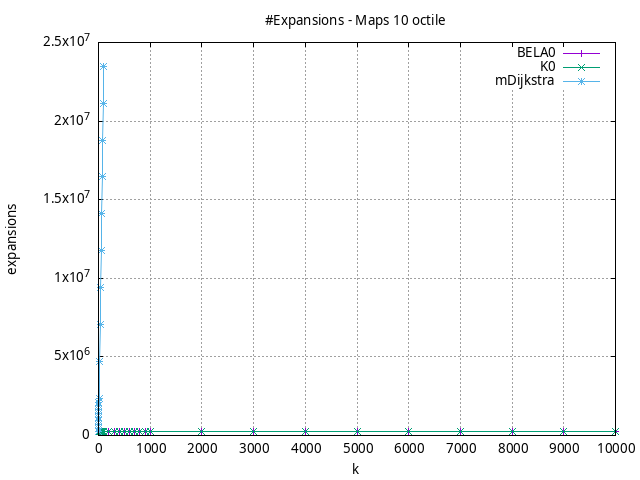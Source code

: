 #!/usr/bin/gnuplot
# -*- coding: utf-8 -*-
#
# results/maps/octile/10/random512-10.brute-force.octile.expansions.gnuplot
#
# Started on 04/07/2024 21:44:25
# Author: Carlos Linares López
set grid
set xlabel "k"
set ylabel "expansions"

set title "#Expansions - Maps 10 octile"

set terminal png enhanced font "Ariel,10"
set output 'random512-10.brute-force.octile.expansions.png'

plot "-" title "BELA0"      with linesp, "-" title "K0"      with linesp, "-" title "mDijkstra"      with linesp

	1 234940.58
	2 234940.58
	3 234940.58
	4 234940.58
	5 234940.58
	6 234940.58
	7 234940.58
	8 234940.58
	9 234940.58
	10 234940.58
	20 234940.58
	30 234940.58
	40 234940.58
	50 234940.58
	60 234940.58
	70 234940.58
	80 234940.58
	90 234940.58
	100 234940.58
	200 234940.58
	300 234940.58
	400 234940.58
	500 234940.58
	600 234940.58
	700 234940.58
	800 234940.58
	900 234940.58
	1000 234940.58
	2000 234940.58
	3000 234940.58
	4000 234940.58
	5000 234940.58
	6000 234940.58
	7000 234940.58
	8000 234940.58
	9000 234940.58
	10000 234940.58
end
	1 234941.14
	2 234978.23
	3 234980.64
	4 234985.05
	5 234987.31
	6 234992.91
	7 234996.82
	8 235001.05
	9 235002.98
	10 235004.27
	20 235012.6
	30 235015.35
	40 235016.79
	50 235017.87
	60 235018.78
	70 235019.42
	80 235019.67
	90 235019.9
	100 235021.26
	200 235022.15
	300 235025.03
	400 235026.18
	500 235026.18
	600 235026.18
	700 235026.43
	800 235026.43
	900 235026.43
	1000 235026.43
	2000 235028.21
	3000 235029.25
	4000 235029.25
	5000 235029.65
	6000 235029.65
	7000 235030.01
	8000 235031.2
	9000 235031.2
	10000 235031.2
end
	1 234940.58
	2 469881.31
	3 704822.05
	4 939762.77
	5 1174703.51
	6 1409644.23
	7 1644584.97
	8 1879525.69
	9 2114466.43
	10 2349407.15
	20 4698814.45
	30 7048221.75
	40 9397629.05
	50 11747036.35
	60 14096443.65
	70 16445850.95
	80 18795258.25
	90 21144665.55
	100 23494072.85
end
